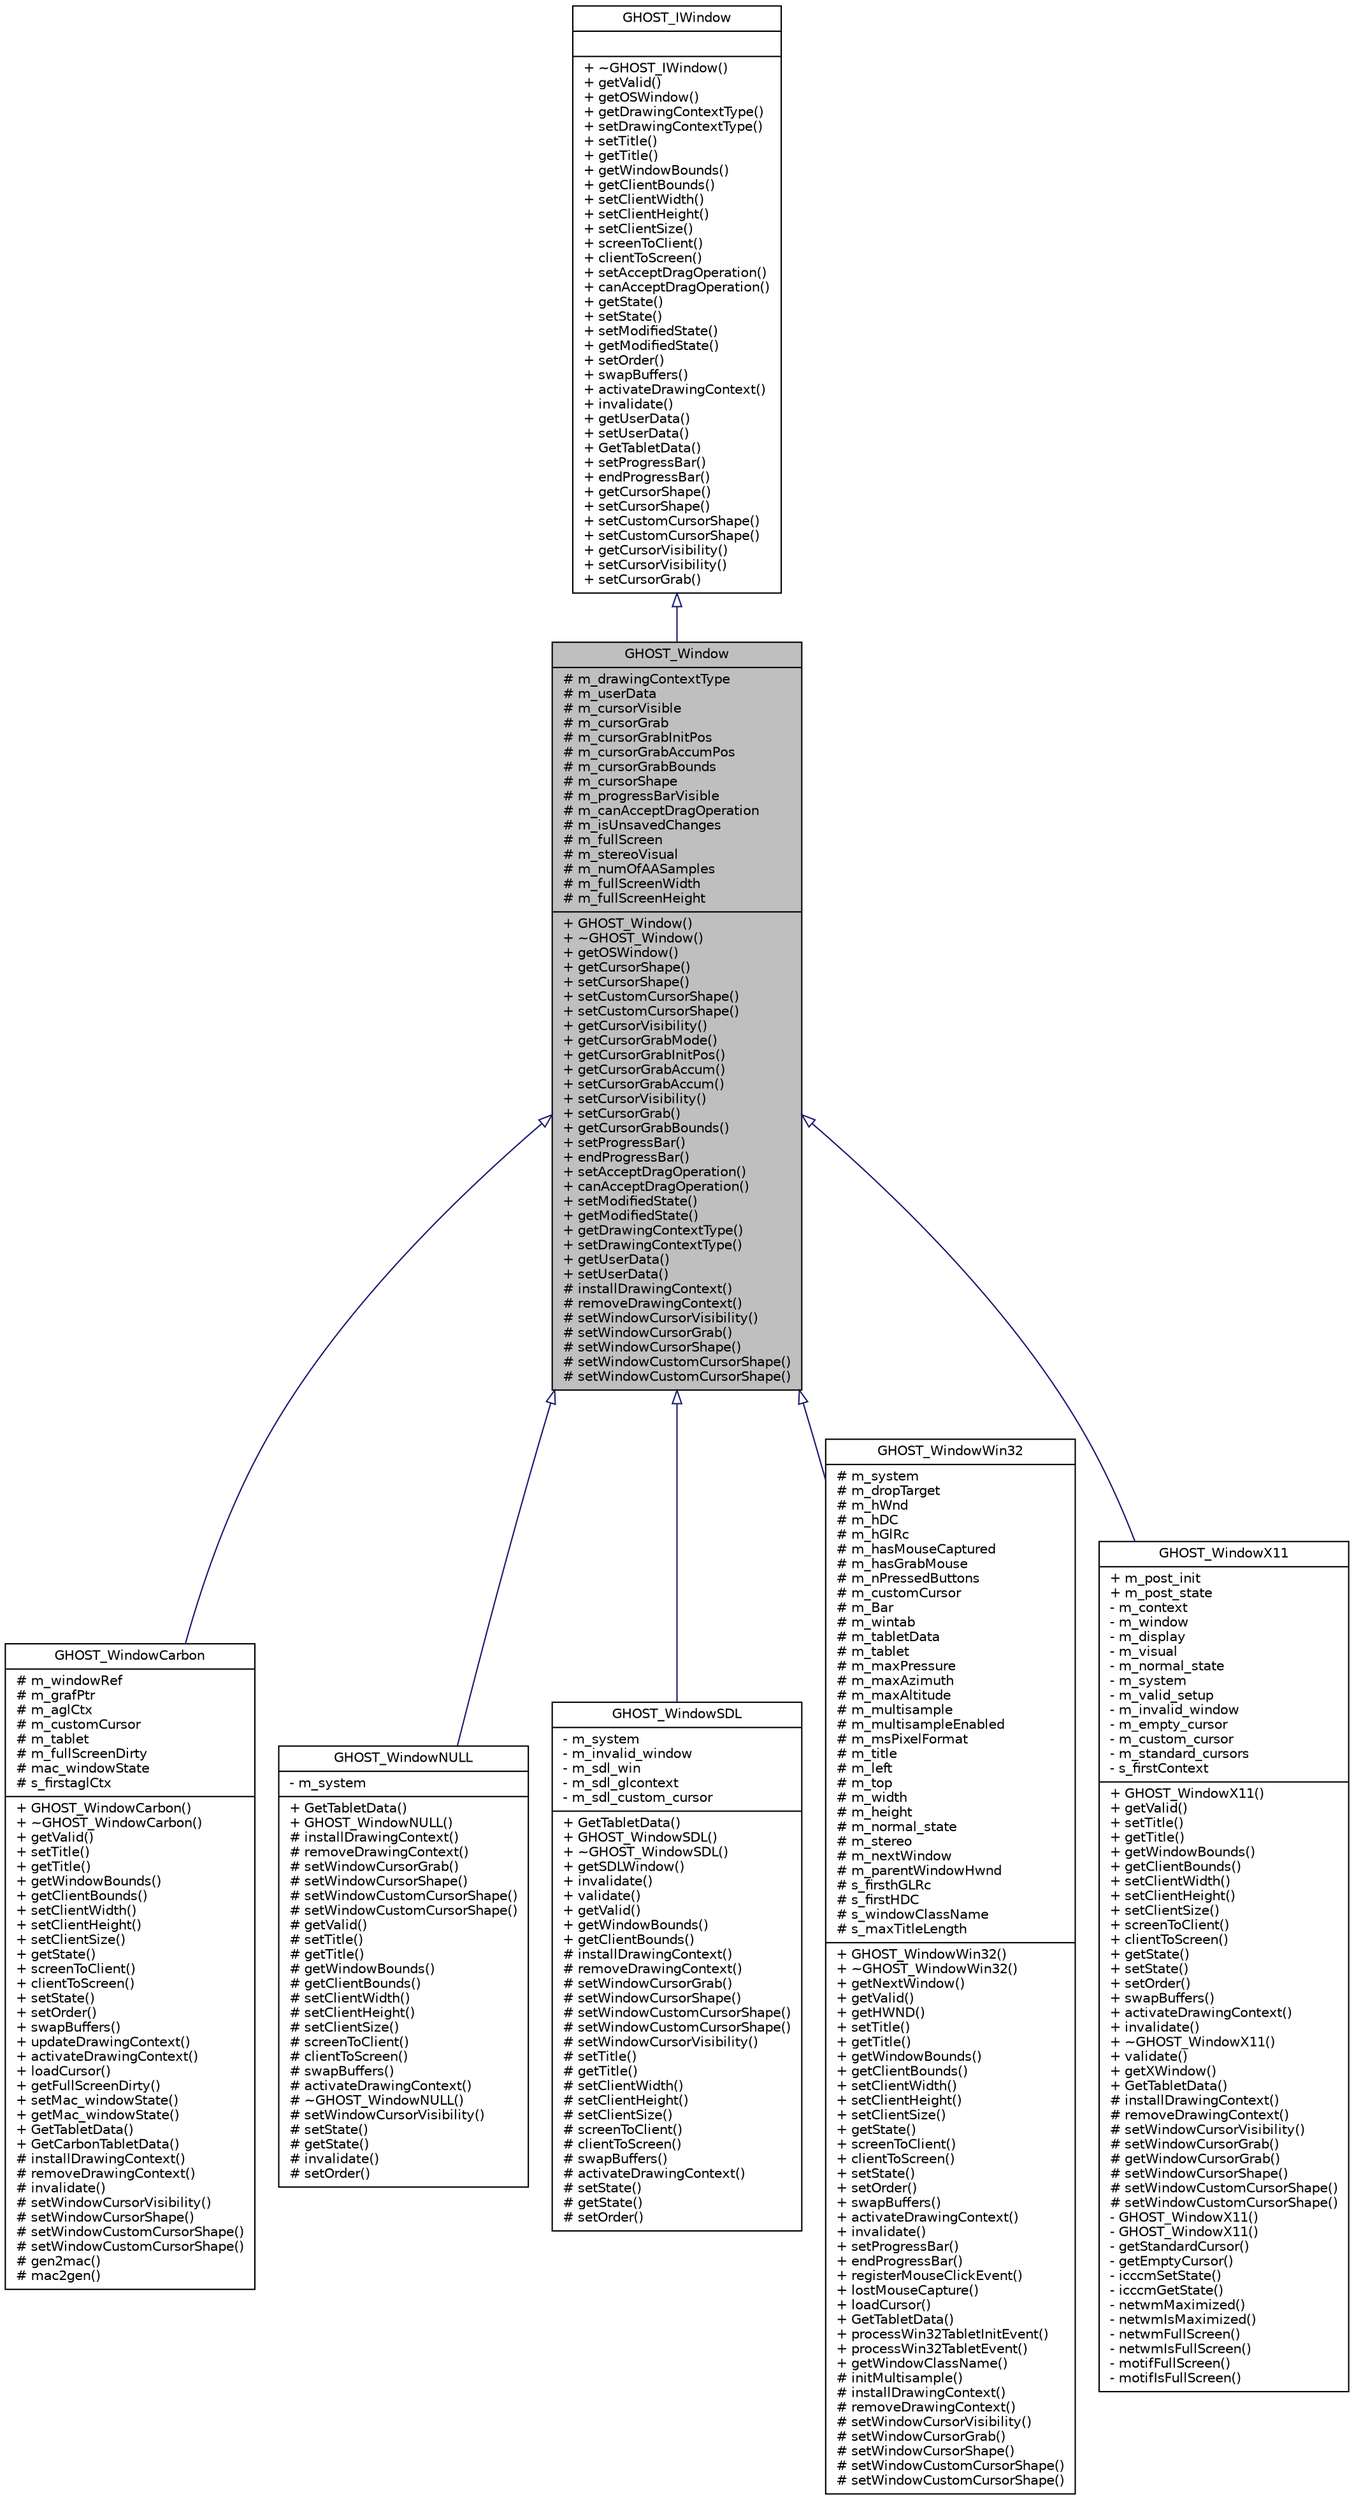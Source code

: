 digraph G
{
  edge [fontname="Helvetica",fontsize="10",labelfontname="Helvetica",labelfontsize="10"];
  node [fontname="Helvetica",fontsize="10",shape=record];
  Node1 [label="{GHOST_Window\n|# m_drawingContextType\l# m_userData\l# m_cursorVisible\l# m_cursorGrab\l# m_cursorGrabInitPos\l# m_cursorGrabAccumPos\l# m_cursorGrabBounds\l# m_cursorShape\l# m_progressBarVisible\l# m_canAcceptDragOperation\l# m_isUnsavedChanges\l# m_fullScreen\l# m_stereoVisual\l# m_numOfAASamples\l# m_fullScreenWidth\l# m_fullScreenHeight\l|+ GHOST_Window()\l+ ~GHOST_Window()\l+ getOSWindow()\l+ getCursorShape()\l+ setCursorShape()\l+ setCustomCursorShape()\l+ setCustomCursorShape()\l+ getCursorVisibility()\l+ getCursorGrabMode()\l+ getCursorGrabInitPos()\l+ getCursorGrabAccum()\l+ setCursorGrabAccum()\l+ setCursorVisibility()\l+ setCursorGrab()\l+ getCursorGrabBounds()\l+ setProgressBar()\l+ endProgressBar()\l+ setAcceptDragOperation()\l+ canAcceptDragOperation()\l+ setModifiedState()\l+ getModifiedState()\l+ getDrawingContextType()\l+ setDrawingContextType()\l+ getUserData()\l+ setUserData()\l# installDrawingContext()\l# removeDrawingContext()\l# setWindowCursorVisibility()\l# setWindowCursorGrab()\l# setWindowCursorShape()\l# setWindowCustomCursorShape()\l# setWindowCustomCursorShape()\l}",height=0.2,width=0.4,color="black", fillcolor="grey75", style="filled" fontcolor="black"];
  Node2 -> Node1 [dir=back,color="midnightblue",fontsize="10",style="solid",arrowtail="empty",fontname="Helvetica"];
  Node2 [label="{GHOST_IWindow\n||+ ~GHOST_IWindow()\l+ getValid()\l+ getOSWindow()\l+ getDrawingContextType()\l+ setDrawingContextType()\l+ setTitle()\l+ getTitle()\l+ getWindowBounds()\l+ getClientBounds()\l+ setClientWidth()\l+ setClientHeight()\l+ setClientSize()\l+ screenToClient()\l+ clientToScreen()\l+ setAcceptDragOperation()\l+ canAcceptDragOperation()\l+ getState()\l+ setState()\l+ setModifiedState()\l+ getModifiedState()\l+ setOrder()\l+ swapBuffers()\l+ activateDrawingContext()\l+ invalidate()\l+ getUserData()\l+ setUserData()\l+ GetTabletData()\l+ setProgressBar()\l+ endProgressBar()\l+ getCursorShape()\l+ setCursorShape()\l+ setCustomCursorShape()\l+ setCustomCursorShape()\l+ getCursorVisibility()\l+ setCursorVisibility()\l+ setCursorGrab()\l}",height=0.2,width=0.4,color="black", fillcolor="white", style="filled",URL="$de/d3a/classGHOST__IWindow.html"];
  Node1 -> Node3 [dir=back,color="midnightblue",fontsize="10",style="solid",arrowtail="empty",fontname="Helvetica"];
  Node3 [label="{GHOST_WindowCarbon\n|# m_windowRef\l# m_grafPtr\l# m_aglCtx\l# m_customCursor\l# m_tablet\l# m_fullScreenDirty\l# mac_windowState\l# s_firstaglCtx\l|+ GHOST_WindowCarbon()\l+ ~GHOST_WindowCarbon()\l+ getValid()\l+ setTitle()\l+ getTitle()\l+ getWindowBounds()\l+ getClientBounds()\l+ setClientWidth()\l+ setClientHeight()\l+ setClientSize()\l+ getState()\l+ screenToClient()\l+ clientToScreen()\l+ setState()\l+ setOrder()\l+ swapBuffers()\l+ updateDrawingContext()\l+ activateDrawingContext()\l+ loadCursor()\l+ getFullScreenDirty()\l+ setMac_windowState()\l+ getMac_windowState()\l+ GetTabletData()\l+ GetCarbonTabletData()\l# installDrawingContext()\l# removeDrawingContext()\l# invalidate()\l# setWindowCursorVisibility()\l# setWindowCursorShape()\l# setWindowCustomCursorShape()\l# setWindowCustomCursorShape()\l# gen2mac()\l# mac2gen()\l}",height=0.2,width=0.4,color="black", fillcolor="white", style="filled",URL="$d8/d46/classGHOST__WindowCarbon.html"];
  Node1 -> Node4 [dir=back,color="midnightblue",fontsize="10",style="solid",arrowtail="empty",fontname="Helvetica"];
  Node4 [label="{GHOST_WindowNULL\n|- m_system\l|+ GetTabletData()\l+ GHOST_WindowNULL()\l# installDrawingContext()\l# removeDrawingContext()\l# setWindowCursorGrab()\l# setWindowCursorShape()\l# setWindowCustomCursorShape()\l# setWindowCustomCursorShape()\l# getValid()\l# setTitle()\l# getTitle()\l# getWindowBounds()\l# getClientBounds()\l# setClientWidth()\l# setClientHeight()\l# setClientSize()\l# screenToClient()\l# clientToScreen()\l# swapBuffers()\l# activateDrawingContext()\l# ~GHOST_WindowNULL()\l# setWindowCursorVisibility()\l# setState()\l# getState()\l# invalidate()\l# setOrder()\l}",height=0.2,width=0.4,color="black", fillcolor="white", style="filled",URL="$d0/dc7/classGHOST__WindowNULL.html"];
  Node1 -> Node5 [dir=back,color="midnightblue",fontsize="10",style="solid",arrowtail="empty",fontname="Helvetica"];
  Node5 [label="{GHOST_WindowSDL\n|- m_system\l- m_invalid_window\l- m_sdl_win\l- m_sdl_glcontext\l- m_sdl_custom_cursor\l|+ GetTabletData()\l+ GHOST_WindowSDL()\l+ ~GHOST_WindowSDL()\l+ getSDLWindow()\l+ invalidate()\l+ validate()\l+ getValid()\l+ getWindowBounds()\l+ getClientBounds()\l# installDrawingContext()\l# removeDrawingContext()\l# setWindowCursorGrab()\l# setWindowCursorShape()\l# setWindowCustomCursorShape()\l# setWindowCustomCursorShape()\l# setWindowCursorVisibility()\l# setTitle()\l# getTitle()\l# setClientWidth()\l# setClientHeight()\l# setClientSize()\l# screenToClient()\l# clientToScreen()\l# swapBuffers()\l# activateDrawingContext()\l# setState()\l# getState()\l# setOrder()\l}",height=0.2,width=0.4,color="black", fillcolor="white", style="filled",URL="$d8/db0/classGHOST__WindowSDL.html"];
  Node1 -> Node6 [dir=back,color="midnightblue",fontsize="10",style="solid",arrowtail="empty",fontname="Helvetica"];
  Node6 [label="{GHOST_WindowWin32\n|# m_system\l# m_dropTarget\l# m_hWnd\l# m_hDC\l# m_hGlRc\l# m_hasMouseCaptured\l# m_hasGrabMouse\l# m_nPressedButtons\l# m_customCursor\l# m_Bar\l# m_wintab\l# m_tabletData\l# m_tablet\l# m_maxPressure\l# m_maxAzimuth\l# m_maxAltitude\l# m_multisample\l# m_multisampleEnabled\l# m_msPixelFormat\l# m_title\l# m_left\l# m_top\l# m_width\l# m_height\l# m_normal_state\l# m_stereo\l# m_nextWindow\l# m_parentWindowHwnd\l# s_firsthGLRc\l# s_firstHDC\l# s_windowClassName\l# s_maxTitleLength\l|+ GHOST_WindowWin32()\l+ ~GHOST_WindowWin32()\l+ getNextWindow()\l+ getValid()\l+ getHWND()\l+ setTitle()\l+ getTitle()\l+ getWindowBounds()\l+ getClientBounds()\l+ setClientWidth()\l+ setClientHeight()\l+ setClientSize()\l+ getState()\l+ screenToClient()\l+ clientToScreen()\l+ setState()\l+ setOrder()\l+ swapBuffers()\l+ activateDrawingContext()\l+ invalidate()\l+ setProgressBar()\l+ endProgressBar()\l+ registerMouseClickEvent()\l+ lostMouseCapture()\l+ loadCursor()\l+ GetTabletData()\l+ processWin32TabletInitEvent()\l+ processWin32TabletEvent()\l+ getWindowClassName()\l# initMultisample()\l# installDrawingContext()\l# removeDrawingContext()\l# setWindowCursorVisibility()\l# setWindowCursorGrab()\l# setWindowCursorShape()\l# setWindowCustomCursorShape()\l# setWindowCustomCursorShape()\l}",height=0.2,width=0.4,color="black", fillcolor="white", style="filled",URL="$d1/dd9/classGHOST__WindowWin32.html"];
  Node1 -> Node7 [dir=back,color="midnightblue",fontsize="10",style="solid",arrowtail="empty",fontname="Helvetica"];
  Node7 [label="{GHOST_WindowX11\n|+ m_post_init\l+ m_post_state\l- m_context\l- m_window\l- m_display\l- m_visual\l- m_normal_state\l- m_system\l- m_valid_setup\l- m_invalid_window\l- m_empty_cursor\l- m_custom_cursor\l- m_standard_cursors\l- s_firstContext\l|+ GHOST_WindowX11()\l+ getValid()\l+ setTitle()\l+ getTitle()\l+ getWindowBounds()\l+ getClientBounds()\l+ setClientWidth()\l+ setClientHeight()\l+ setClientSize()\l+ screenToClient()\l+ clientToScreen()\l+ getState()\l+ setState()\l+ setOrder()\l+ swapBuffers()\l+ activateDrawingContext()\l+ invalidate()\l+ ~GHOST_WindowX11()\l+ validate()\l+ getXWindow()\l+ GetTabletData()\l# installDrawingContext()\l# removeDrawingContext()\l# setWindowCursorVisibility()\l# setWindowCursorGrab()\l# getWindowCursorGrab()\l# setWindowCursorShape()\l# setWindowCustomCursorShape()\l# setWindowCustomCursorShape()\l- GHOST_WindowX11()\l- GHOST_WindowX11()\l- getStandardCursor()\l- getEmptyCursor()\l- icccmSetState()\l- icccmGetState()\l- netwmMaximized()\l- netwmIsMaximized()\l- netwmFullScreen()\l- netwmIsFullScreen()\l- motifFullScreen()\l- motifIsFullScreen()\l}",height=0.2,width=0.4,color="black", fillcolor="white", style="filled",URL="$d2/d82/classGHOST__WindowX11.html"];
}
